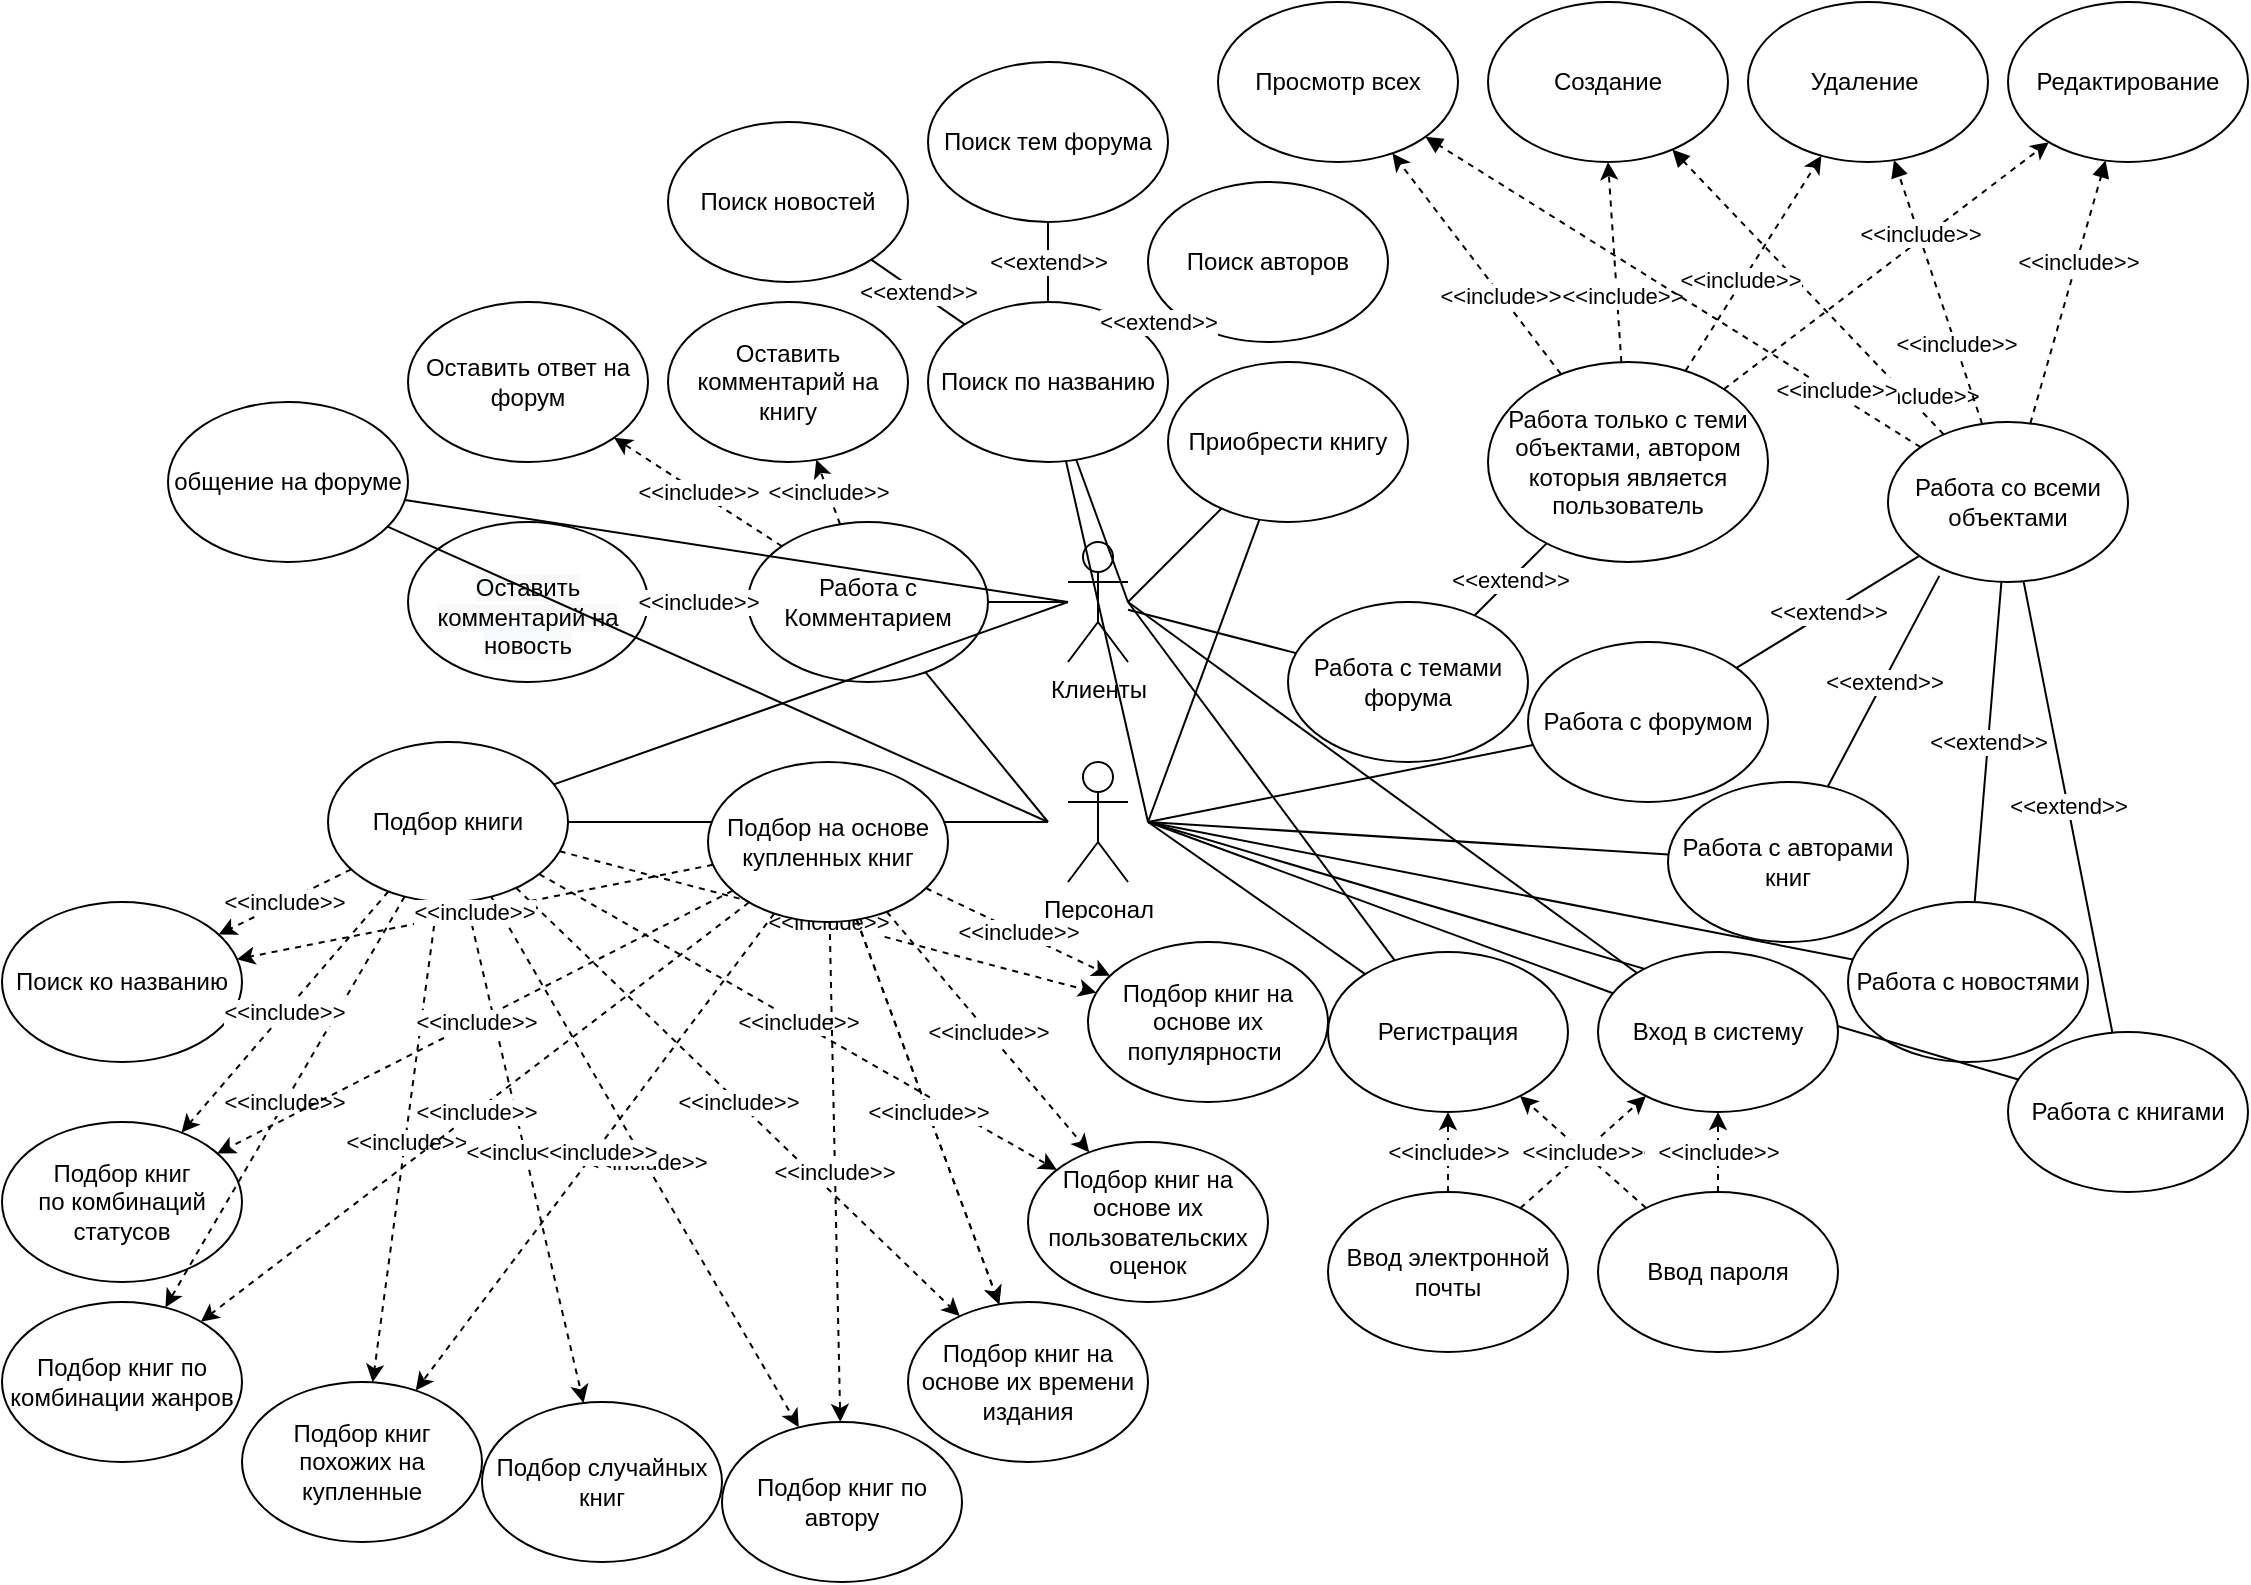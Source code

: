 <mxfile version="14.0.3" type="device"><diagram id="QsFuuVNqzD_1Xh97zhKW" name="Page-1"><mxGraphModel dx="1679" dy="380" grid="1" gridSize="10" guides="1" tooltips="1" connect="1" arrows="1" fold="1" page="1" pageScale="1" pageWidth="827" pageHeight="1169" math="0" shadow="0"><root><mxCell id="0"/><mxCell id="1" parent="0"/><mxCell id="J6o56kTc1vEOFpoTxdVD-1" value="Персонал" style="shape=umlActor;verticalLabelPosition=bottom;verticalAlign=top;html=1;outlineConnect=0;" parent="1" vertex="1"><mxGeometry x="120" y="450" width="30" height="60" as="geometry"/></mxCell><mxCell id="J6o56kTc1vEOFpoTxdVD-20" style="edgeStyle=none;rounded=0;orthogonalLoop=1;jettySize=auto;html=1;endArrow=none;endFill=0;" parent="1" source="J6o56kTc1vEOFpoTxdVD-3" target="J6o56kTc1vEOFpoTxdVD-4" edge="1"><mxGeometry relative="1" as="geometry"/></mxCell><mxCell id="J6o56kTc1vEOFpoTxdVD-3" value="Клиенты" style="shape=umlActor;verticalLabelPosition=bottom;verticalAlign=top;html=1;outlineConnect=0;" parent="1" vertex="1"><mxGeometry x="120" y="340" width="30" height="60" as="geometry"/></mxCell><mxCell id="J6o56kTc1vEOFpoTxdVD-4" value="Работа с темами форума" style="ellipse;whiteSpace=wrap;html=1;" parent="1" vertex="1"><mxGeometry x="230" y="370" width="120" height="80" as="geometry"/></mxCell><mxCell id="J6o56kTc1vEOFpoTxdVD-13" style="edgeStyle=none;rounded=0;orthogonalLoop=1;jettySize=auto;html=1;dashed=1;entryX=0.5;entryY=1;entryDx=0;entryDy=0;" parent="1" source="J6o56kTc1vEOFpoTxdVD-22" target="J6o56kTc1vEOFpoTxdVD-5" edge="1"><mxGeometry relative="1" as="geometry"><mxPoint x="360" y="200" as="sourcePoint"/></mxGeometry></mxCell><mxCell id="J6o56kTc1vEOFpoTxdVD-17" value="&amp;lt;&amp;lt;include&amp;gt;&amp;gt;" style="edgeLabel;html=1;align=center;verticalAlign=middle;resizable=0;points=[];" parent="J6o56kTc1vEOFpoTxdVD-13" vertex="1" connectable="0"><mxGeometry x="-0.353" y="-2" relative="1" as="geometry"><mxPoint y="-1" as="offset"/></mxGeometry></mxCell><mxCell id="J6o56kTc1vEOFpoTxdVD-32" style="edgeStyle=none;rounded=0;orthogonalLoop=1;jettySize=auto;html=1;dashed=1;endArrow=block;endFill=1;" parent="1" source="J6o56kTc1vEOFpoTxdVD-24" target="J6o56kTc1vEOFpoTxdVD-5" edge="1"><mxGeometry relative="1" as="geometry"><mxPoint x="500" y="180" as="sourcePoint"/></mxGeometry></mxCell><mxCell id="J6o56kTc1vEOFpoTxdVD-37" value="&amp;lt;&amp;lt;include&amp;gt;&amp;gt;" style="edgeLabel;html=1;align=center;verticalAlign=middle;resizable=0;points=[];" parent="J6o56kTc1vEOFpoTxdVD-32" vertex="1" connectable="0"><mxGeometry x="-0.764" y="-4" relative="1" as="geometry"><mxPoint as="offset"/></mxGeometry></mxCell><mxCell id="J6o56kTc1vEOFpoTxdVD-5" value="Создание" style="ellipse;whiteSpace=wrap;html=1;" parent="1" vertex="1"><mxGeometry x="330" y="70" width="120" height="80" as="geometry"/></mxCell><mxCell id="J6o56kTc1vEOFpoTxdVD-14" style="edgeStyle=none;rounded=0;orthogonalLoop=1;jettySize=auto;html=1;dashed=1;" parent="1" source="J6o56kTc1vEOFpoTxdVD-22" target="J6o56kTc1vEOFpoTxdVD-6" edge="1"><mxGeometry relative="1" as="geometry"><mxPoint x="497" y="200" as="targetPoint"/></mxGeometry></mxCell><mxCell id="J6o56kTc1vEOFpoTxdVD-18" value="&amp;lt;&amp;lt;include&amp;gt;&amp;gt;" style="edgeLabel;html=1;align=center;verticalAlign=middle;resizable=0;points=[];" parent="J6o56kTc1vEOFpoTxdVD-14" vertex="1" connectable="0"><mxGeometry x="-0.17" y="1" relative="1" as="geometry"><mxPoint as="offset"/></mxGeometry></mxCell><mxCell id="J6o56kTc1vEOFpoTxdVD-33" style="edgeStyle=none;rounded=0;orthogonalLoop=1;jettySize=auto;html=1;dashed=1;endArrow=block;endFill=1;" parent="1" source="J6o56kTc1vEOFpoTxdVD-24" target="J6o56kTc1vEOFpoTxdVD-6" edge="1"><mxGeometry relative="1" as="geometry"><mxPoint x="580" y="210" as="targetPoint"/></mxGeometry></mxCell><mxCell id="J6o56kTc1vEOFpoTxdVD-36" value="&amp;lt;&amp;lt;include&amp;gt;&amp;gt;" style="edgeLabel;html=1;align=center;verticalAlign=middle;resizable=0;points=[];" parent="J6o56kTc1vEOFpoTxdVD-33" vertex="1" connectable="0"><mxGeometry x="-0.396" relative="1" as="geometry"><mxPoint as="offset"/></mxGeometry></mxCell><mxCell id="J6o56kTc1vEOFpoTxdVD-6" value="Удаление&amp;nbsp;" style="ellipse;whiteSpace=wrap;html=1;" parent="1" vertex="1"><mxGeometry x="460" y="70" width="120" height="80" as="geometry"/></mxCell><mxCell id="J6o56kTc1vEOFpoTxdVD-15" style="edgeStyle=none;rounded=0;orthogonalLoop=1;jettySize=auto;html=1;dashed=1;" parent="1" source="J6o56kTc1vEOFpoTxdVD-22" target="J6o56kTc1vEOFpoTxdVD-7" edge="1"><mxGeometry relative="1" as="geometry"><mxPoint x="580" y="230" as="targetPoint"/></mxGeometry></mxCell><mxCell id="J6o56kTc1vEOFpoTxdVD-19" value="&amp;lt;&amp;lt;include&amp;gt;&amp;gt;" style="edgeLabel;html=1;align=center;verticalAlign=middle;resizable=0;points=[];" parent="J6o56kTc1vEOFpoTxdVD-15" vertex="1" connectable="0"><mxGeometry x="0.227" y="3" relative="1" as="geometry"><mxPoint as="offset"/></mxGeometry></mxCell><mxCell id="J6o56kTc1vEOFpoTxdVD-34" style="edgeStyle=none;rounded=0;orthogonalLoop=1;jettySize=auto;html=1;dashed=1;endArrow=block;endFill=1;" parent="1" source="J6o56kTc1vEOFpoTxdVD-24" target="J6o56kTc1vEOFpoTxdVD-7" edge="1"><mxGeometry relative="1" as="geometry"><mxPoint x="680" y="220" as="targetPoint"/></mxGeometry></mxCell><mxCell id="J6o56kTc1vEOFpoTxdVD-35" value="&amp;lt;&amp;lt;include&amp;gt;&amp;gt;" style="edgeLabel;html=1;align=center;verticalAlign=middle;resizable=0;points=[];" parent="J6o56kTc1vEOFpoTxdVD-34" vertex="1" connectable="0"><mxGeometry x="0.234" relative="1" as="geometry"><mxPoint as="offset"/></mxGeometry></mxCell><mxCell id="J6o56kTc1vEOFpoTxdVD-7" value="Редактирование" style="ellipse;whiteSpace=wrap;html=1;" parent="1" vertex="1"><mxGeometry x="590" y="70" width="120" height="80" as="geometry"/></mxCell><mxCell id="J6o56kTc1vEOFpoTxdVD-12" style="edgeStyle=none;rounded=0;orthogonalLoop=1;jettySize=auto;html=1;dashed=1;" parent="1" source="J6o56kTc1vEOFpoTxdVD-22" target="J6o56kTc1vEOFpoTxdVD-8" edge="1"><mxGeometry relative="1" as="geometry"><mxPoint x="300" y="250" as="targetPoint"/></mxGeometry></mxCell><mxCell id="J6o56kTc1vEOFpoTxdVD-16" value="&amp;lt;&amp;lt;include&amp;gt;&amp;gt;" style="edgeLabel;html=1;align=center;verticalAlign=middle;resizable=0;points=[];" parent="J6o56kTc1vEOFpoTxdVD-12" vertex="1" connectable="0"><mxGeometry x="-0.279" y="1" relative="1" as="geometry"><mxPoint as="offset"/></mxGeometry></mxCell><mxCell id="J6o56kTc1vEOFpoTxdVD-31" style="edgeStyle=none;rounded=0;orthogonalLoop=1;jettySize=auto;html=1;dashed=1;endArrow=block;endFill=1;" parent="1" source="J6o56kTc1vEOFpoTxdVD-24" target="J6o56kTc1vEOFpoTxdVD-8" edge="1"><mxGeometry relative="1" as="geometry"><mxPoint x="470" y="230" as="sourcePoint"/><mxPoint x="480" y="270" as="targetPoint"/></mxGeometry></mxCell><mxCell id="J6o56kTc1vEOFpoTxdVD-38" value="&amp;lt;&amp;lt;include&amp;gt;&amp;gt;" style="edgeLabel;html=1;align=center;verticalAlign=middle;resizable=0;points=[];" parent="J6o56kTc1vEOFpoTxdVD-31" vertex="1" connectable="0"><mxGeometry x="-0.651" y="-2" relative="1" as="geometry"><mxPoint as="offset"/></mxGeometry></mxCell><mxCell id="J6o56kTc1vEOFpoTxdVD-8" value="Просмотр всех" style="ellipse;whiteSpace=wrap;html=1;" parent="1" vertex="1"><mxGeometry x="195" y="70" width="120" height="80" as="geometry"/></mxCell><mxCell id="J6o56kTc1vEOFpoTxdVD-9" value="Поиск по названию" style="ellipse;whiteSpace=wrap;html=1;" parent="1" vertex="1"><mxGeometry x="50" y="220" width="120" height="80" as="geometry"/></mxCell><mxCell id="J6o56kTc1vEOFpoTxdVD-23" value="&amp;lt;&amp;lt;extend&amp;gt;&amp;gt;" style="edgeStyle=none;rounded=0;orthogonalLoop=1;jettySize=auto;html=1;endArrow=none;endFill=0;" parent="1" source="J6o56kTc1vEOFpoTxdVD-22" target="J6o56kTc1vEOFpoTxdVD-4" edge="1"><mxGeometry relative="1" as="geometry"/></mxCell><mxCell id="J6o56kTc1vEOFpoTxdVD-22" value="Работа только с теми объектами, автором которыя является пользователь" style="ellipse;whiteSpace=wrap;html=1;" parent="1" vertex="1"><mxGeometry x="330" y="250" width="140" height="100" as="geometry"/></mxCell><mxCell id="J6o56kTc1vEOFpoTxdVD-24" value="Работа со всеми объектами" style="ellipse;whiteSpace=wrap;html=1;" parent="1" vertex="1"><mxGeometry x="530" y="280" width="120" height="80" as="geometry"/></mxCell><mxCell id="J6o56kTc1vEOFpoTxdVD-41" value="&amp;lt;&amp;lt;extend&amp;gt;&amp;gt;" style="edgeStyle=none;rounded=0;orthogonalLoop=1;jettySize=auto;html=1;endArrow=none;endFill=0;" parent="1" source="J6o56kTc1vEOFpoTxdVD-24" target="J6o56kTc1vEOFpoTxdVD-43" edge="1"><mxGeometry relative="1" as="geometry"><mxPoint x="352.654" y="338.673" as="sourcePoint"/><mxPoint x="500" y="410" as="targetPoint"/></mxGeometry></mxCell><mxCell id="J6o56kTc1vEOFpoTxdVD-43" value="Работа с форумом" style="ellipse;whiteSpace=wrap;html=1;" parent="1" vertex="1"><mxGeometry x="350" y="390" width="120" height="80" as="geometry"/></mxCell><mxCell id="J6o56kTc1vEOFpoTxdVD-44" style="edgeStyle=none;rounded=0;orthogonalLoop=1;jettySize=auto;html=1;endArrow=none;endFill=0;" parent="1" target="J6o56kTc1vEOFpoTxdVD-43" edge="1"><mxGeometry relative="1" as="geometry"><mxPoint x="160" y="480" as="sourcePoint"/><mxPoint x="210" y="380" as="targetPoint"/></mxGeometry></mxCell><mxCell id="J6o56kTc1vEOFpoTxdVD-45" value="Работа с авторами книг" style="ellipse;whiteSpace=wrap;html=1;" parent="1" vertex="1"><mxGeometry x="420" y="460" width="120" height="80" as="geometry"/></mxCell><mxCell id="J6o56kTc1vEOFpoTxdVD-46" value="&amp;lt;&amp;lt;extend&amp;gt;&amp;gt;" style="edgeStyle=none;rounded=0;orthogonalLoop=1;jettySize=auto;html=1;endArrow=none;endFill=0;" parent="1" target="J6o56kTc1vEOFpoTxdVD-45" edge="1"><mxGeometry relative="1" as="geometry"><mxPoint x="555.648" y="356.94" as="sourcePoint"/><mxPoint x="464.229" y="412.971" as="targetPoint"/></mxGeometry></mxCell><mxCell id="J6o56kTc1vEOFpoTxdVD-47" value="Работа с книгами" style="ellipse;whiteSpace=wrap;html=1;" parent="1" vertex="1"><mxGeometry x="590" y="585" width="120" height="80" as="geometry"/></mxCell><mxCell id="J6o56kTc1vEOFpoTxdVD-48" value="Работа с новостями" style="ellipse;whiteSpace=wrap;html=1;" parent="1" vertex="1"><mxGeometry x="510" y="520" width="120" height="80" as="geometry"/></mxCell><mxCell id="J6o56kTc1vEOFpoTxdVD-50" value="&amp;lt;&amp;lt;extend&amp;gt;&amp;gt;" style="edgeStyle=none;rounded=0;orthogonalLoop=1;jettySize=auto;html=1;endArrow=none;endFill=0;" parent="1" source="J6o56kTc1vEOFpoTxdVD-24" target="J6o56kTc1vEOFpoTxdVD-48" edge="1"><mxGeometry relative="1" as="geometry"><mxPoint x="565.648" y="366.94" as="sourcePoint"/><mxPoint x="550.584" y="420.627" as="targetPoint"/></mxGeometry></mxCell><mxCell id="J6o56kTc1vEOFpoTxdVD-51" value="&amp;lt;&amp;lt;extend&amp;gt;&amp;gt;" style="edgeStyle=none;rounded=0;orthogonalLoop=1;jettySize=auto;html=1;endArrow=none;endFill=0;" parent="1" source="J6o56kTc1vEOFpoTxdVD-24" target="J6o56kTc1vEOFpoTxdVD-47" edge="1"><mxGeometry relative="1" as="geometry"><mxPoint x="575.648" y="376.94" as="sourcePoint"/><mxPoint x="560.584" y="430.627" as="targetPoint"/></mxGeometry></mxCell><mxCell id="J6o56kTc1vEOFpoTxdVD-52" style="edgeStyle=none;rounded=0;orthogonalLoop=1;jettySize=auto;html=1;endArrow=none;endFill=0;" parent="1" target="J6o56kTc1vEOFpoTxdVD-45" edge="1"><mxGeometry relative="1" as="geometry"><mxPoint x="160" y="480" as="sourcePoint"/><mxPoint x="362.53" y="451.494" as="targetPoint"/></mxGeometry></mxCell><mxCell id="J6o56kTc1vEOFpoTxdVD-53" style="edgeStyle=none;rounded=0;orthogonalLoop=1;jettySize=auto;html=1;endArrow=none;endFill=0;" parent="1" target="J6o56kTc1vEOFpoTxdVD-48" edge="1"><mxGeometry relative="1" as="geometry"><mxPoint x="160" y="480" as="sourcePoint"/><mxPoint x="372.53" y="461.494" as="targetPoint"/></mxGeometry></mxCell><mxCell id="J6o56kTc1vEOFpoTxdVD-54" style="edgeStyle=none;rounded=0;orthogonalLoop=1;jettySize=auto;html=1;endArrow=none;endFill=0;" parent="1" target="J6o56kTc1vEOFpoTxdVD-47" edge="1"><mxGeometry relative="1" as="geometry"><mxPoint x="160" y="480" as="sourcePoint"/><mxPoint x="382.53" y="471.494" as="targetPoint"/></mxGeometry></mxCell><mxCell id="J6o56kTc1vEOFpoTxdVD-56" value="Работа с Комментарием" style="ellipse;whiteSpace=wrap;html=1;" parent="1" vertex="1"><mxGeometry x="-40" y="330" width="120" height="80" as="geometry"/></mxCell><mxCell id="J6o56kTc1vEOFpoTxdVD-57" value="Оставить комментарий на книгу" style="ellipse;whiteSpace=wrap;html=1;" parent="1" vertex="1"><mxGeometry x="-80" y="220" width="120" height="80" as="geometry"/></mxCell><mxCell id="J6o56kTc1vEOFpoTxdVD-58" style="edgeStyle=none;rounded=0;orthogonalLoop=1;jettySize=auto;html=1;endArrow=none;endFill=0;" parent="1" source="J6o56kTc1vEOFpoTxdVD-3" target="J6o56kTc1vEOFpoTxdVD-56" edge="1"><mxGeometry relative="1" as="geometry"><mxPoint x="160" y="380" as="sourcePoint"/><mxPoint x="210" y="380" as="targetPoint"/></mxGeometry></mxCell><mxCell id="J6o56kTc1vEOFpoTxdVD-62" value="&lt;span&gt;Оставить ответ на форум&lt;/span&gt;" style="ellipse;whiteSpace=wrap;html=1;" parent="1" vertex="1"><mxGeometry x="-210" y="220" width="120" height="80" as="geometry"/></mxCell><mxCell id="J6o56kTc1vEOFpoTxdVD-64" value="&lt;br&gt;&lt;span style=&quot;color: rgb(0 , 0 , 0) ; font-family: &amp;#34;helvetica&amp;#34; ; font-size: 12px ; font-style: normal ; font-weight: 400 ; letter-spacing: normal ; text-align: center ; text-indent: 0px ; text-transform: none ; word-spacing: 0px ; background-color: rgb(248 , 249 , 250) ; display: inline ; float: none&quot;&gt;Оставить комментарий на новость&lt;/span&gt;" style="ellipse;whiteSpace=wrap;html=1;" parent="1" vertex="1"><mxGeometry x="-210" y="330" width="120" height="80" as="geometry"/></mxCell><mxCell id="J6o56kTc1vEOFpoTxdVD-65" value="&amp;lt;&amp;lt;include&amp;gt;&amp;gt;" style="edgeStyle=none;rounded=0;orthogonalLoop=1;jettySize=auto;html=1;dashed=1;" parent="1" source="J6o56kTc1vEOFpoTxdVD-56" target="J6o56kTc1vEOFpoTxdVD-57" edge="1"><mxGeometry relative="1" as="geometry"><mxPoint x="172.103" y="148.498" as="sourcePoint"/><mxPoint x="60" y="320" as="targetPoint"/></mxGeometry></mxCell><mxCell id="J6o56kTc1vEOFpoTxdVD-66" value="&amp;lt;&amp;lt;include&amp;gt;&amp;gt;" style="edgeStyle=none;rounded=0;orthogonalLoop=1;jettySize=auto;html=1;dashed=1;" parent="1" source="J6o56kTc1vEOFpoTxdVD-56" target="J6o56kTc1vEOFpoTxdVD-62" edge="1"><mxGeometry relative="1" as="geometry"><mxPoint x="182.103" y="158.498" as="sourcePoint"/><mxPoint x="-70" y="342" as="targetPoint"/></mxGeometry></mxCell><mxCell id="J6o56kTc1vEOFpoTxdVD-67" value="&amp;lt;&amp;lt;include&amp;gt;&amp;gt;" style="edgeStyle=none;rounded=0;orthogonalLoop=1;jettySize=auto;html=1;dashed=1;" parent="1" source="J6o56kTc1vEOFpoTxdVD-64" target="J6o56kTc1vEOFpoTxdVD-56" edge="1"><mxGeometry relative="1" as="geometry"><mxPoint x="192.103" y="168.498" as="sourcePoint"/><mxPoint x="379.25" y="295.563" as="targetPoint"/></mxGeometry></mxCell><mxCell id="J6o56kTc1vEOFpoTxdVD-70" style="edgeStyle=none;rounded=0;orthogonalLoop=1;jettySize=auto;html=1;endArrow=none;endFill=0;" parent="1" target="J6o56kTc1vEOFpoTxdVD-56" edge="1"><mxGeometry relative="1" as="geometry"><mxPoint x="110" y="480" as="sourcePoint"/><mxPoint x="100" y="390" as="targetPoint"/></mxGeometry></mxCell><mxCell id="J6o56kTc1vEOFpoTxdVD-71" value="общение на форуме" style="ellipse;whiteSpace=wrap;html=1;" parent="1" vertex="1"><mxGeometry x="-330" y="270" width="120" height="80" as="geometry"/></mxCell><mxCell id="J6o56kTc1vEOFpoTxdVD-72" style="edgeStyle=none;rounded=0;orthogonalLoop=1;jettySize=auto;html=1;endArrow=none;endFill=0;" parent="1" target="J6o56kTc1vEOFpoTxdVD-71" edge="1"><mxGeometry relative="1" as="geometry"><mxPoint x="110" y="480" as="sourcePoint"/><mxPoint x="58.731" y="415.116" as="targetPoint"/></mxGeometry></mxCell><mxCell id="J6o56kTc1vEOFpoTxdVD-73" style="edgeStyle=none;rounded=0;orthogonalLoop=1;jettySize=auto;html=1;endArrow=none;endFill=0;" parent="1" target="J6o56kTc1vEOFpoTxdVD-71" edge="1"><mxGeometry relative="1" as="geometry"><mxPoint x="120" y="370" as="sourcePoint"/><mxPoint x="68.731" y="425.116" as="targetPoint"/></mxGeometry></mxCell><mxCell id="J6o56kTc1vEOFpoTxdVD-74" value="Подбор книги" style="ellipse;whiteSpace=wrap;html=1;" parent="1" vertex="1"><mxGeometry x="-250" y="440" width="120" height="80" as="geometry"/></mxCell><mxCell id="J6o56kTc1vEOFpoTxdVD-75" style="edgeStyle=none;rounded=0;orthogonalLoop=1;jettySize=auto;html=1;endArrow=none;endFill=0;" parent="1" source="J6o56kTc1vEOFpoTxdVD-74" edge="1"><mxGeometry relative="1" as="geometry"><mxPoint x="140" y="510" as="sourcePoint"/><mxPoint x="120" y="370" as="targetPoint"/></mxGeometry></mxCell><mxCell id="J6o56kTc1vEOFpoTxdVD-76" style="edgeStyle=none;rounded=0;orthogonalLoop=1;jettySize=auto;html=1;endArrow=none;endFill=0;" parent="1" target="J6o56kTc1vEOFpoTxdVD-74" edge="1"><mxGeometry relative="1" as="geometry"><mxPoint x="110" y="480" as="sourcePoint"/><mxPoint x="88.731" y="445.116" as="targetPoint"/></mxGeometry></mxCell><mxCell id="J6o56kTc1vEOFpoTxdVD-77" value="Поиск ко названию" style="ellipse;whiteSpace=wrap;html=1;" parent="1" vertex="1"><mxGeometry x="-413" y="520" width="120" height="80" as="geometry"/></mxCell><mxCell id="J6o56kTc1vEOFpoTxdVD-78" value="Подбор книг по комбинации жанров" style="ellipse;whiteSpace=wrap;html=1;" parent="1" vertex="1"><mxGeometry x="-413" y="720" width="120" height="80" as="geometry"/></mxCell><mxCell id="J6o56kTc1vEOFpoTxdVD-80" value="Подбор книг по&amp;nbsp;комбинаций статусов" style="ellipse;whiteSpace=wrap;html=1;" parent="1" vertex="1"><mxGeometry x="-413" y="630" width="120" height="80" as="geometry"/></mxCell><mxCell id="J6o56kTc1vEOFpoTxdVD-81" value="&amp;lt;&amp;lt;include&amp;gt;&amp;gt;" style="edgeStyle=none;rounded=0;orthogonalLoop=1;jettySize=auto;html=1;dashed=1;" parent="1" source="J6o56kTc1vEOFpoTxdVD-74" target="J6o56kTc1vEOFpoTxdVD-77" edge="1"><mxGeometry relative="1" as="geometry"><mxPoint x="-250" y="270" as="sourcePoint"/><mxPoint x="-150" y="530" as="targetPoint"/></mxGeometry></mxCell><mxCell id="J6o56kTc1vEOFpoTxdVD-86" style="edgeStyle=none;rounded=0;orthogonalLoop=1;jettySize=auto;html=1;endArrow=none;endFill=0;" parent="1" target="J6o56kTc1vEOFpoTxdVD-9" edge="1"><mxGeometry relative="1" as="geometry"><mxPoint x="160" y="480" as="sourcePoint"/><mxPoint x="2.047" y="535.1" as="targetPoint"/></mxGeometry></mxCell><mxCell id="J6o56kTc1vEOFpoTxdVD-87" style="edgeStyle=none;rounded=0;orthogonalLoop=1;jettySize=auto;html=1;endArrow=none;endFill=0;" parent="1" target="J6o56kTc1vEOFpoTxdVD-9" edge="1"><mxGeometry relative="1" as="geometry"><mxPoint x="150" y="370" as="sourcePoint"/><mxPoint x="12.047" y="545.1" as="targetPoint"/></mxGeometry></mxCell><mxCell id="J6o56kTc1vEOFpoTxdVD-88" value="Поиск новостей" style="ellipse;whiteSpace=wrap;html=1;" parent="1" vertex="1"><mxGeometry x="-80" y="130" width="120" height="80" as="geometry"/></mxCell><mxCell id="J6o56kTc1vEOFpoTxdVD-89" value="Поиск авторов" style="ellipse;whiteSpace=wrap;html=1;" parent="1" vertex="1"><mxGeometry x="160" y="160" width="120" height="80" as="geometry"/></mxCell><mxCell id="J6o56kTc1vEOFpoTxdVD-90" value="Поиск тем форума" style="ellipse;whiteSpace=wrap;html=1;" parent="1" vertex="1"><mxGeometry x="50" y="100" width="120" height="80" as="geometry"/></mxCell><mxCell id="J6o56kTc1vEOFpoTxdVD-91" value="&amp;lt;&amp;lt;extend&amp;gt;&amp;gt;" style="edgeStyle=none;rounded=0;orthogonalLoop=1;jettySize=auto;html=1;endArrow=none;endFill=0;" parent="1" source="J6o56kTc1vEOFpoTxdVD-88" target="J6o56kTc1vEOFpoTxdVD-9" edge="1"><mxGeometry relative="1" as="geometry"><mxPoint x="555.648" y="356.94" as="sourcePoint"/><mxPoint x="464.229" y="412.971" as="targetPoint"/></mxGeometry></mxCell><mxCell id="J6o56kTc1vEOFpoTxdVD-92" value="&amp;lt;&amp;lt;extend&amp;gt;&amp;gt;" style="edgeStyle=none;rounded=0;orthogonalLoop=1;jettySize=auto;html=1;endArrow=none;endFill=0;" parent="1" source="J6o56kTc1vEOFpoTxdVD-90" target="J6o56kTc1vEOFpoTxdVD-9" edge="1"><mxGeometry relative="1" as="geometry"><mxPoint x="56.462" y="55.9" as="sourcePoint"/><mxPoint x="173.48" y="214.12" as="targetPoint"/></mxGeometry></mxCell><mxCell id="J6o56kTc1vEOFpoTxdVD-93" value="&amp;lt;&amp;lt;extend&amp;gt;&amp;gt;" style="edgeStyle=none;rounded=0;orthogonalLoop=1;jettySize=auto;html=1;endArrow=none;endFill=0;" parent="1" source="J6o56kTc1vEOFpoTxdVD-89" target="J6o56kTc1vEOFpoTxdVD-9" edge="1"><mxGeometry relative="1" as="geometry"><mxPoint x="66.462" y="65.9" as="sourcePoint"/><mxPoint x="183.48" y="224.12" as="targetPoint"/></mxGeometry></mxCell><mxCell id="J6o56kTc1vEOFpoTxdVD-94" value="Регистрация" style="ellipse;whiteSpace=wrap;html=1;" parent="1" vertex="1"><mxGeometry x="250" y="545" width="120" height="80" as="geometry"/></mxCell><mxCell id="J6o56kTc1vEOFpoTxdVD-95" style="edgeStyle=none;rounded=0;orthogonalLoop=1;jettySize=auto;html=1;endArrow=none;endFill=0;" parent="1" target="J6o56kTc1vEOFpoTxdVD-94" edge="1"><mxGeometry relative="1" as="geometry"><mxPoint x="160" y="480" as="sourcePoint"/><mxPoint x="362.53" y="451.494" as="targetPoint"/></mxGeometry></mxCell><mxCell id="J6o56kTc1vEOFpoTxdVD-96" style="edgeStyle=none;rounded=0;orthogonalLoop=1;jettySize=auto;html=1;endArrow=none;endFill=0;" parent="1" target="J6o56kTc1vEOFpoTxdVD-94" edge="1"><mxGeometry relative="1" as="geometry"><mxPoint x="150" y="370" as="sourcePoint"/><mxPoint x="372.53" y="461.494" as="targetPoint"/></mxGeometry></mxCell><mxCell id="J6o56kTc1vEOFpoTxdVD-101" value="Вход в систему" style="ellipse;whiteSpace=wrap;html=1;" parent="1" vertex="1"><mxGeometry x="385" y="545" width="120" height="80" as="geometry"/></mxCell><mxCell id="J6o56kTc1vEOFpoTxdVD-102" style="edgeStyle=none;rounded=0;orthogonalLoop=1;jettySize=auto;html=1;endArrow=none;endFill=0;" parent="1" target="J6o56kTc1vEOFpoTxdVD-101" edge="1"><mxGeometry relative="1" as="geometry"><mxPoint x="160" y="480" as="sourcePoint"/><mxPoint x="222.828" y="559.337" as="targetPoint"/></mxGeometry></mxCell><mxCell id="J6o56kTc1vEOFpoTxdVD-103" style="edgeStyle=none;rounded=0;orthogonalLoop=1;jettySize=auto;html=1;endArrow=none;endFill=0;" parent="1" target="J6o56kTc1vEOFpoTxdVD-101" edge="1"><mxGeometry relative="1" as="geometry"><mxPoint x="150" y="370" as="sourcePoint"/><mxPoint x="232.828" y="569.337" as="targetPoint"/></mxGeometry></mxCell><mxCell id="J6o56kTc1vEOFpoTxdVD-104" value="Ввод электронной почты" style="ellipse;whiteSpace=wrap;html=1;" parent="1" vertex="1"><mxGeometry x="250" y="665" width="120" height="80" as="geometry"/></mxCell><mxCell id="J6o56kTc1vEOFpoTxdVD-106" value="Ввод пароля" style="ellipse;whiteSpace=wrap;html=1;" parent="1" vertex="1"><mxGeometry x="385" y="665" width="120" height="80" as="geometry"/></mxCell><mxCell id="J6o56kTc1vEOFpoTxdVD-107" value="&amp;lt;&amp;lt;include&amp;gt;&amp;gt;" style="edgeStyle=none;rounded=0;orthogonalLoop=1;jettySize=auto;html=1;dashed=1;" parent="1" source="J6o56kTc1vEOFpoTxdVD-104" target="J6o56kTc1vEOFpoTxdVD-94" edge="1"><mxGeometry relative="1" as="geometry"><mxPoint x="28.379" y="740.015" as="sourcePoint"/><mxPoint x="320" y="504.419" as="targetPoint"/></mxGeometry></mxCell><mxCell id="J6o56kTc1vEOFpoTxdVD-108" value="&amp;lt;&amp;lt;include&amp;gt;&amp;gt;" style="edgeStyle=none;rounded=0;orthogonalLoop=1;jettySize=auto;html=1;dashed=1;" parent="1" source="J6o56kTc1vEOFpoTxdVD-106" target="J6o56kTc1vEOFpoTxdVD-94" edge="1"><mxGeometry relative="1" as="geometry"><mxPoint x="38.379" y="750.015" as="sourcePoint"/><mxPoint x="420" y="660" as="targetPoint"/></mxGeometry></mxCell><mxCell id="J6o56kTc1vEOFpoTxdVD-109" value="&amp;lt;&amp;lt;include&amp;gt;&amp;gt;" style="edgeStyle=none;rounded=0;orthogonalLoop=1;jettySize=auto;html=1;dashed=1;" parent="1" source="J6o56kTc1vEOFpoTxdVD-106" target="J6o56kTc1vEOFpoTxdVD-101" edge="1"><mxGeometry relative="1" as="geometry"><mxPoint x="346.62" y="630.848" as="sourcePoint"/><mxPoint x="490" y="650" as="targetPoint"/></mxGeometry></mxCell><mxCell id="J6o56kTc1vEOFpoTxdVD-110" value="&amp;lt;&amp;lt;include&amp;gt;&amp;gt;" style="edgeStyle=none;rounded=0;orthogonalLoop=1;jettySize=auto;html=1;dashed=1;" parent="1" source="J6o56kTc1vEOFpoTxdVD-104" target="J6o56kTc1vEOFpoTxdVD-101" edge="1"><mxGeometry relative="1" as="geometry"><mxPoint x="356.62" y="640.848" as="sourcePoint"/><mxPoint x="280" y="660" as="targetPoint"/></mxGeometry></mxCell><mxCell id="J6o56kTc1vEOFpoTxdVD-121" value="Приобрести книгу" style="ellipse;whiteSpace=wrap;html=1;" parent="1" vertex="1"><mxGeometry x="170" y="250" width="120" height="80" as="geometry"/></mxCell><mxCell id="J6o56kTc1vEOFpoTxdVD-124" style="edgeStyle=none;rounded=0;orthogonalLoop=1;jettySize=auto;html=1;endArrow=none;endFill=0;" parent="1" target="J6o56kTc1vEOFpoTxdVD-121" edge="1"><mxGeometry relative="1" as="geometry"><mxPoint x="150" y="370" as="sourcePoint"/><mxPoint x="244.046" y="405.56" as="targetPoint"/></mxGeometry></mxCell><mxCell id="J6o56kTc1vEOFpoTxdVD-125" style="edgeStyle=none;rounded=0;orthogonalLoop=1;jettySize=auto;html=1;endArrow=none;endFill=0;" parent="1" target="J6o56kTc1vEOFpoTxdVD-121" edge="1"><mxGeometry relative="1" as="geometry"><mxPoint x="160" y="480" as="sourcePoint"/><mxPoint x="254.046" y="415.56" as="targetPoint"/></mxGeometry></mxCell><mxCell id="6xF7TBNPTHOGUccN4pnU-2" value="&amp;lt;&amp;lt;include&amp;gt;&amp;gt;" style="edgeStyle=none;rounded=0;orthogonalLoop=1;jettySize=auto;html=1;dashed=1;" parent="1" source="J6o56kTc1vEOFpoTxdVD-74" target="J6o56kTc1vEOFpoTxdVD-78" edge="1"><mxGeometry relative="1" as="geometry"><mxPoint x="-150" y="640" as="sourcePoint"/><mxPoint x="-98.0" y="579" as="targetPoint"/></mxGeometry></mxCell><mxCell id="3_FwoYaHZim3St1LrEZ3-1" value="Подбор книг похожих на купленные" style="ellipse;whiteSpace=wrap;html=1;" vertex="1" parent="1"><mxGeometry x="-293" y="760" width="120" height="80" as="geometry"/></mxCell><mxCell id="3_FwoYaHZim3St1LrEZ3-2" value="&amp;lt;&amp;lt;include&amp;gt;&amp;gt;" style="edgeStyle=none;rounded=0;orthogonalLoop=1;jettySize=auto;html=1;dashed=1;" edge="1" parent="1" source="J6o56kTc1vEOFpoTxdVD-74" target="3_FwoYaHZim3St1LrEZ3-1"><mxGeometry relative="1" as="geometry"><mxPoint x="-98" y="579" as="sourcePoint"/><mxPoint x="-192" y="626" as="targetPoint"/></mxGeometry></mxCell><mxCell id="3_FwoYaHZim3St1LrEZ3-3" value="Подбор книг на основе их популярности&amp;nbsp;" style="ellipse;whiteSpace=wrap;html=1;" vertex="1" parent="1"><mxGeometry x="130" y="540" width="120" height="80" as="geometry"/></mxCell><mxCell id="3_FwoYaHZim3St1LrEZ3-5" value="&amp;lt;&amp;lt;include&amp;gt;&amp;gt;" style="edgeStyle=none;rounded=0;orthogonalLoop=1;jettySize=auto;html=1;dashed=1;" edge="1" parent="1" source="J6o56kTc1vEOFpoTxdVD-74" target="3_FwoYaHZim3St1LrEZ3-3"><mxGeometry relative="1" as="geometry"><mxPoint x="-78" y="599" as="sourcePoint"/><mxPoint x="-172" y="646" as="targetPoint"/></mxGeometry></mxCell><mxCell id="3_FwoYaHZim3St1LrEZ3-6" value="Подбор книг на основе их пользовательских оценок" style="ellipse;whiteSpace=wrap;html=1;" vertex="1" parent="1"><mxGeometry x="100" y="640" width="120" height="80" as="geometry"/></mxCell><mxCell id="3_FwoYaHZim3St1LrEZ3-7" value="&amp;lt;&amp;lt;include&amp;gt;&amp;gt;" style="edgeStyle=none;rounded=0;orthogonalLoop=1;jettySize=auto;html=1;dashed=1;" edge="1" parent="1" source="J6o56kTc1vEOFpoTxdVD-74" target="3_FwoYaHZim3St1LrEZ3-6"><mxGeometry relative="1" as="geometry"><mxPoint x="-100" y="600" as="sourcePoint"/><mxPoint x="-162" y="656" as="targetPoint"/></mxGeometry></mxCell><mxCell id="3_FwoYaHZim3St1LrEZ3-8" value="&lt;span&gt;Подбор книг на основе их времени издания&lt;/span&gt;" style="ellipse;whiteSpace=wrap;html=1;" vertex="1" parent="1"><mxGeometry x="40" y="720" width="120" height="80" as="geometry"/></mxCell><mxCell id="3_FwoYaHZim3St1LrEZ3-9" value="&lt;span&gt;Подбор книг по автору&lt;/span&gt;" style="ellipse;whiteSpace=wrap;html=1;" vertex="1" parent="1"><mxGeometry x="-53" y="780" width="120" height="80" as="geometry"/></mxCell><mxCell id="3_FwoYaHZim3St1LrEZ3-12" value="&lt;span&gt;Подбор случайных &lt;br&gt;книг&lt;/span&gt;" style="ellipse;whiteSpace=wrap;html=1;" vertex="1" parent="1"><mxGeometry x="-173" y="770" width="120" height="80" as="geometry"/></mxCell><mxCell id="3_FwoYaHZim3St1LrEZ3-13" value="&amp;lt;&amp;lt;include&amp;gt;&amp;gt;" style="edgeStyle=none;rounded=0;orthogonalLoop=1;jettySize=auto;html=1;dashed=1;" edge="1" parent="1" source="J6o56kTc1vEOFpoTxdVD-74" target="J6o56kTc1vEOFpoTxdVD-80"><mxGeometry relative="1" as="geometry"><mxPoint x="-109.838" y="557.933" as="sourcePoint"/><mxPoint x="-283.173" y="566.962" as="targetPoint"/></mxGeometry></mxCell><mxCell id="3_FwoYaHZim3St1LrEZ3-14" value="&amp;lt;&amp;lt;include&amp;gt;&amp;gt;" style="edgeStyle=none;rounded=0;orthogonalLoop=1;jettySize=auto;html=1;dashed=1;" edge="1" parent="1" source="J6o56kTc1vEOFpoTxdVD-74" target="3_FwoYaHZim3St1LrEZ3-12"><mxGeometry relative="1" as="geometry"><mxPoint x="-99.838" y="567.933" as="sourcePoint"/><mxPoint x="-273.173" y="576.962" as="targetPoint"/></mxGeometry></mxCell><mxCell id="3_FwoYaHZim3St1LrEZ3-15" value="&amp;lt;&amp;lt;include&amp;gt;&amp;gt;" style="edgeStyle=none;rounded=0;orthogonalLoop=1;jettySize=auto;html=1;dashed=1;" edge="1" parent="1" source="J6o56kTc1vEOFpoTxdVD-74" target="3_FwoYaHZim3St1LrEZ3-9"><mxGeometry relative="1" as="geometry"><mxPoint x="-89.838" y="577.933" as="sourcePoint"/><mxPoint x="-263.173" y="586.962" as="targetPoint"/></mxGeometry></mxCell><mxCell id="3_FwoYaHZim3St1LrEZ3-16" value="&amp;lt;&amp;lt;include&amp;gt;&amp;gt;" style="edgeStyle=none;rounded=0;orthogonalLoop=1;jettySize=auto;html=1;dashed=1;" edge="1" parent="1" source="J6o56kTc1vEOFpoTxdVD-74" target="3_FwoYaHZim3St1LrEZ3-8"><mxGeometry relative="1" as="geometry"><mxPoint x="-79.838" y="587.933" as="sourcePoint"/><mxPoint x="-253.173" y="596.962" as="targetPoint"/></mxGeometry></mxCell><mxCell id="3_FwoYaHZim3St1LrEZ3-19" value="Подбор на основе купленных книг" style="ellipse;whiteSpace=wrap;html=1;" vertex="1" parent="1"><mxGeometry x="-60" y="450" width="120" height="80" as="geometry"/></mxCell><mxCell id="3_FwoYaHZim3St1LrEZ3-20" value="&amp;lt;&amp;lt;include&amp;gt;&amp;gt;" style="edgeStyle=none;rounded=0;orthogonalLoop=1;jettySize=auto;html=1;dashed=1;" edge="1" parent="1" source="3_FwoYaHZim3St1LrEZ3-19" target="3_FwoYaHZim3St1LrEZ3-3"><mxGeometry relative="1" as="geometry"><mxPoint x="-125.997" y="507.431" as="sourcePoint"/><mxPoint x="90.978" y="577.595" as="targetPoint"/></mxGeometry></mxCell><mxCell id="3_FwoYaHZim3St1LrEZ3-21" value="&amp;lt;&amp;lt;include&amp;gt;&amp;gt;" style="edgeStyle=none;rounded=0;orthogonalLoop=1;jettySize=auto;html=1;dashed=1;" edge="1" parent="1" source="3_FwoYaHZim3St1LrEZ3-19" target="3_FwoYaHZim3St1LrEZ3-6"><mxGeometry relative="1" as="geometry"><mxPoint x="-115.997" y="517.431" as="sourcePoint"/><mxPoint x="100.978" y="587.595" as="targetPoint"/></mxGeometry></mxCell><mxCell id="3_FwoYaHZim3St1LrEZ3-22" value="&amp;lt;&amp;lt;include&amp;gt;&amp;gt;" style="edgeStyle=none;rounded=0;orthogonalLoop=1;jettySize=auto;html=1;dashed=1;" edge="1" parent="1" source="3_FwoYaHZim3St1LrEZ3-19" target="3_FwoYaHZim3St1LrEZ3-8"><mxGeometry relative="1" as="geometry"><mxPoint x="-105.997" y="527.431" as="sourcePoint"/><mxPoint x="110.978" y="597.595" as="targetPoint"/></mxGeometry></mxCell><mxCell id="3_FwoYaHZim3St1LrEZ3-23" value="&amp;lt;&amp;lt;include&amp;gt;&amp;gt;" style="edgeStyle=none;rounded=0;orthogonalLoop=1;jettySize=auto;html=1;dashed=1;" edge="1" parent="1" source="3_FwoYaHZim3St1LrEZ3-19" target="3_FwoYaHZim3St1LrEZ3-8"><mxGeometry relative="1" as="geometry"><mxPoint x="-95.997" y="537.431" as="sourcePoint"/><mxPoint x="120.978" y="607.595" as="targetPoint"/></mxGeometry></mxCell><mxCell id="3_FwoYaHZim3St1LrEZ3-24" value="&amp;lt;&amp;lt;include&amp;gt;&amp;gt;" style="edgeStyle=none;rounded=0;orthogonalLoop=1;jettySize=auto;html=1;dashed=1;" edge="1" parent="1" source="3_FwoYaHZim3St1LrEZ3-19" target="3_FwoYaHZim3St1LrEZ3-9"><mxGeometry relative="1" as="geometry"><mxPoint x="-85.997" y="547.431" as="sourcePoint"/><mxPoint x="130.978" y="617.595" as="targetPoint"/></mxGeometry></mxCell><mxCell id="3_FwoYaHZim3St1LrEZ3-25" value="&amp;lt;&amp;lt;include&amp;gt;&amp;gt;" style="edgeStyle=none;rounded=0;orthogonalLoop=1;jettySize=auto;html=1;dashed=1;" edge="1" parent="1" source="3_FwoYaHZim3St1LrEZ3-19" target="J6o56kTc1vEOFpoTxdVD-77"><mxGeometry relative="1" as="geometry"><mxPoint x="-75.997" y="557.431" as="sourcePoint"/><mxPoint x="140.978" y="627.595" as="targetPoint"/></mxGeometry></mxCell><mxCell id="3_FwoYaHZim3St1LrEZ3-26" value="&amp;lt;&amp;lt;include&amp;gt;&amp;gt;" style="edgeStyle=none;rounded=0;orthogonalLoop=1;jettySize=auto;html=1;dashed=1;" edge="1" parent="1" source="3_FwoYaHZim3St1LrEZ3-19" target="J6o56kTc1vEOFpoTxdVD-80"><mxGeometry relative="1" as="geometry"><mxPoint x="-65.997" y="567.431" as="sourcePoint"/><mxPoint x="150.978" y="637.595" as="targetPoint"/></mxGeometry></mxCell><mxCell id="3_FwoYaHZim3St1LrEZ3-27" value="&amp;lt;&amp;lt;include&amp;gt;&amp;gt;" style="edgeStyle=none;rounded=0;orthogonalLoop=1;jettySize=auto;html=1;dashed=1;" edge="1" parent="1" source="3_FwoYaHZim3St1LrEZ3-19" target="J6o56kTc1vEOFpoTxdVD-78"><mxGeometry relative="1" as="geometry"><mxPoint x="-55.997" y="577.431" as="sourcePoint"/><mxPoint x="160.978" y="647.595" as="targetPoint"/></mxGeometry></mxCell><mxCell id="3_FwoYaHZim3St1LrEZ3-28" value="&amp;lt;&amp;lt;include&amp;gt;&amp;gt;" style="edgeStyle=none;rounded=0;orthogonalLoop=1;jettySize=auto;html=1;dashed=1;" edge="1" parent="1" source="3_FwoYaHZim3St1LrEZ3-19" target="3_FwoYaHZim3St1LrEZ3-1"><mxGeometry relative="1" as="geometry"><mxPoint x="-45.997" y="587.431" as="sourcePoint"/><mxPoint x="170.978" y="657.595" as="targetPoint"/></mxGeometry></mxCell></root></mxGraphModel></diagram></mxfile>